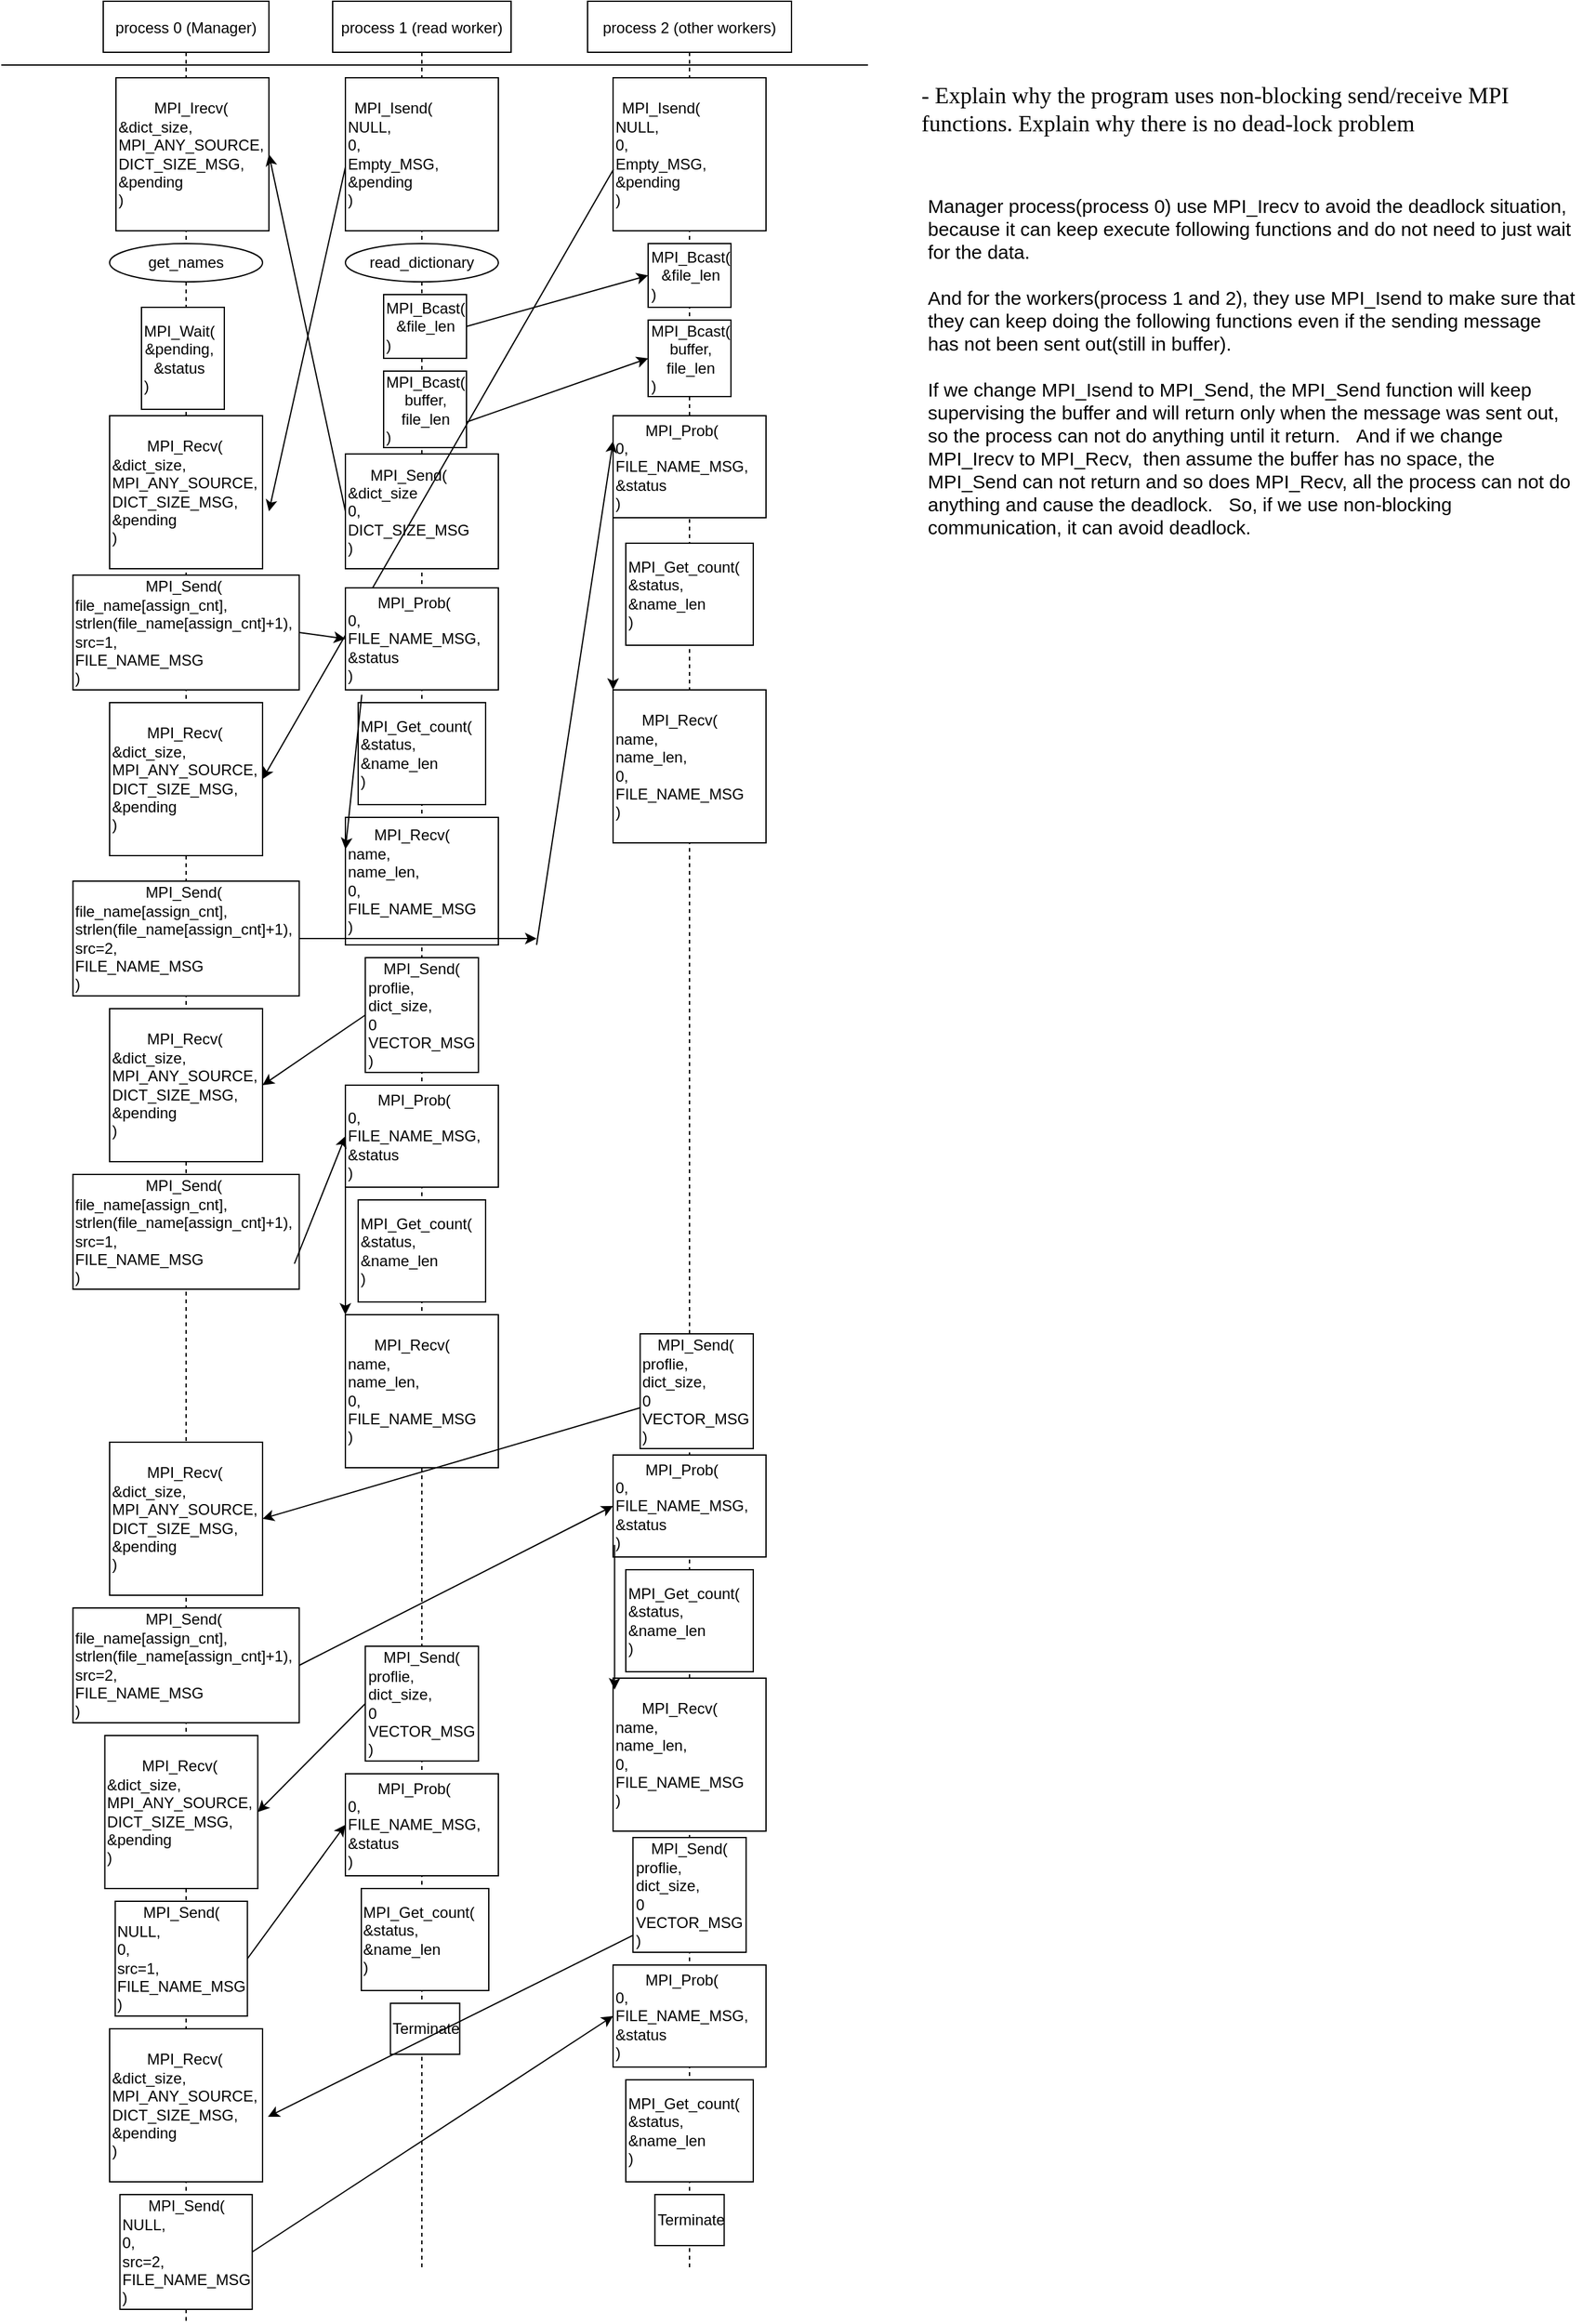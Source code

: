 <mxfile version="14.1.1" type="github">
  <diagram id="kgpKYQtTHZ0yAKxKKP6v" name="Page-1">
    <mxGraphModel dx="1038" dy="580" grid="1" gridSize="10" guides="1" tooltips="1" connect="1" arrows="1" fold="1" page="1" pageScale="1" pageWidth="700" pageHeight="1000" background="#ffffff" math="0" shadow="0">
      <root>
        <mxCell id="0" />
        <mxCell id="1" parent="0" />
        <mxCell id="3nuBFxr9cyL0pnOWT2aG-1" value="process 0 (Manager)" style="shape=umlLifeline;perimeter=lifelinePerimeter;container=1;collapsible=0;recursiveResize=0;rounded=0;shadow=0;strokeWidth=1;" parent="1" vertex="1">
          <mxGeometry x="120" y="80" width="130" height="1820" as="geometry" />
        </mxCell>
        <mxCell id="a9l5pLSL9QNRwOaksO37-3" value="&lt;div style=&quot;text-align: center&quot;&gt;&lt;span&gt;MPI_Irecv(&lt;/span&gt;&lt;/div&gt;&amp;amp;dict_size,&lt;br&gt;MPI_ANY_SOURCE,&lt;br&gt;&lt;div&gt;DICT_SIZE_MSG,&lt;/div&gt;&lt;div&gt;&amp;amp;pending&lt;/div&gt;)" style="rounded=0;whiteSpace=wrap;html=1;align=left;" parent="3nuBFxr9cyL0pnOWT2aG-1" vertex="1">
          <mxGeometry x="10" y="60" width="120" height="120" as="geometry" />
        </mxCell>
        <mxCell id="a9l5pLSL9QNRwOaksO37-5" value="&lt;div style=&quot;text-align: center&quot;&gt;&lt;span&gt;MPI_Wait(&lt;/span&gt;&lt;/div&gt;&lt;div style=&quot;text-align: center&quot;&gt;&amp;amp;pending,&lt;/div&gt;&lt;div style=&quot;text-align: center&quot;&gt;&amp;amp;status&lt;/div&gt;)" style="rounded=0;whiteSpace=wrap;html=1;align=left;" parent="3nuBFxr9cyL0pnOWT2aG-1" vertex="1">
          <mxGeometry x="30" y="240" width="65" height="80" as="geometry" />
        </mxCell>
        <mxCell id="a9l5pLSL9QNRwOaksO37-72" value="&lt;div style=&quot;text-align: center&quot;&gt;&lt;span&gt;MPI_Recv(&lt;/span&gt;&lt;/div&gt;&amp;amp;dict_size,&lt;br&gt;MPI_ANY_SOURCE,&lt;br&gt;&lt;div&gt;DICT_SIZE_MSG,&lt;/div&gt;&lt;div&gt;&amp;amp;pending&lt;/div&gt;)" style="rounded=0;whiteSpace=wrap;html=1;align=left;" parent="3nuBFxr9cyL0pnOWT2aG-1" vertex="1">
          <mxGeometry x="5" y="1590" width="120" height="120" as="geometry" />
        </mxCell>
        <mxCell id="3nuBFxr9cyL0pnOWT2aG-5" value="process 1 (read worker)" style="shape=umlLifeline;perimeter=lifelinePerimeter;container=1;collapsible=0;recursiveResize=0;rounded=0;shadow=0;strokeWidth=1;" parent="1" vertex="1">
          <mxGeometry x="300" y="80" width="140" height="1780" as="geometry" />
        </mxCell>
        <mxCell id="a9l5pLSL9QNRwOaksO37-57" value="&lt;div style=&quot;text-align: center&quot;&gt;&lt;span&gt;MPI_Prob(&lt;/span&gt;&lt;/div&gt;&lt;div&gt;0,&lt;/div&gt;&lt;div&gt;FILE_NAME_MSG,&lt;/div&gt;&lt;div&gt;&amp;amp;status&lt;/div&gt;)" style="rounded=0;whiteSpace=wrap;html=1;align=left;" parent="3nuBFxr9cyL0pnOWT2aG-5" vertex="1">
          <mxGeometry x="9.99" y="850" width="120" height="80" as="geometry" />
        </mxCell>
        <mxCell id="a9l5pLSL9QNRwOaksO37-58" value="&lt;div style=&quot;text-align: center&quot;&gt;&lt;span&gt;MPI_Get_count(&lt;/span&gt;&lt;/div&gt;&lt;div&gt;&lt;span&gt;&amp;amp;status,&lt;/span&gt;&lt;br&gt;&lt;/div&gt;&lt;div&gt;&lt;span&gt;&amp;amp;name_len&lt;/span&gt;&lt;/div&gt;)" style="rounded=0;whiteSpace=wrap;html=1;align=left;" parent="3nuBFxr9cyL0pnOWT2aG-5" vertex="1">
          <mxGeometry x="20" y="940" width="100" height="80" as="geometry" />
        </mxCell>
        <mxCell id="a9l5pLSL9QNRwOaksO37-78" value="&lt;div style=&quot;text-align: center&quot;&gt;Terminate&lt;/div&gt;&lt;div style=&quot;text-align: center&quot;&gt;&lt;/div&gt;" style="rounded=0;whiteSpace=wrap;html=1;align=left;" parent="3nuBFxr9cyL0pnOWT2aG-5" vertex="1">
          <mxGeometry x="45.32" y="1570" width="54.37" height="40" as="geometry" />
        </mxCell>
        <mxCell id="a9l5pLSL9QNRwOaksO37-9" value="&lt;div style=&quot;text-align: center&quot;&gt;&lt;span&gt;MPI_Bcast(&lt;/span&gt;&lt;/div&gt;&lt;div style=&quot;text-align: center&quot;&gt;&amp;amp;file_len&lt;/div&gt;)" style="rounded=0;whiteSpace=wrap;html=1;align=left;" parent="3nuBFxr9cyL0pnOWT2aG-5" vertex="1">
          <mxGeometry x="40" y="230" width="65" height="50" as="geometry" />
        </mxCell>
        <mxCell id="a9l5pLSL9QNRwOaksO37-1" value="process 2 (other workers)" style="shape=umlLifeline;perimeter=lifelinePerimeter;container=1;collapsible=0;recursiveResize=0;rounded=0;shadow=0;strokeWidth=1;" parent="1" vertex="1">
          <mxGeometry x="500" y="80" width="160" height="1780" as="geometry" />
        </mxCell>
        <mxCell id="a9l5pLSL9QNRwOaksO37-71" value="&lt;div style=&quot;text-align: center&quot;&gt;Terminate&lt;/div&gt;&lt;div style=&quot;text-align: center&quot;&gt;&lt;/div&gt;" style="rounded=0;whiteSpace=wrap;html=1;align=left;" parent="a9l5pLSL9QNRwOaksO37-1" vertex="1">
          <mxGeometry x="52.82" y="1720" width="54.37" height="40" as="geometry" />
        </mxCell>
        <mxCell id="a9l5pLSL9QNRwOaksO37-4" value="get_names" style="ellipse;whiteSpace=wrap;html=1;" parent="1" vertex="1">
          <mxGeometry x="125" y="270" width="120" height="30" as="geometry" />
        </mxCell>
        <mxCell id="a9l5pLSL9QNRwOaksO37-6" value="&lt;div style=&quot;text-align: center&quot;&gt;&lt;span&gt;MPI_Isend(&lt;/span&gt;&lt;/div&gt;NULL,&lt;br&gt;0,&lt;br&gt;&lt;div&gt;Empty_MSG,&lt;/div&gt;&lt;div&gt;&amp;amp;pending&lt;/div&gt;)" style="rounded=0;whiteSpace=wrap;html=1;align=left;" parent="1" vertex="1">
          <mxGeometry x="310" y="140" width="120" height="120" as="geometry" />
        </mxCell>
        <mxCell id="a9l5pLSL9QNRwOaksO37-7" value="&lt;div style=&quot;text-align: center&quot;&gt;&lt;span&gt;MPI_Isend(&lt;/span&gt;&lt;/div&gt;NULL,&lt;br&gt;0,&lt;br&gt;&lt;div&gt;Empty_MSG,&lt;/div&gt;&lt;div&gt;&amp;amp;pending&lt;/div&gt;)" style="rounded=0;whiteSpace=wrap;html=1;align=left;" parent="1" vertex="1">
          <mxGeometry x="520" y="140" width="120" height="120" as="geometry" />
        </mxCell>
        <mxCell id="a9l5pLSL9QNRwOaksO37-8" value="read_dictionary" style="ellipse;whiteSpace=wrap;html=1;" parent="1" vertex="1">
          <mxGeometry x="310" y="270" width="120" height="30" as="geometry" />
        </mxCell>
        <mxCell id="a9l5pLSL9QNRwOaksO37-10" value="&lt;div style=&quot;text-align: center&quot;&gt;&lt;span&gt;MPI_Bcast(&lt;/span&gt;&lt;/div&gt;&lt;div style=&quot;text-align: center&quot;&gt;buffer,&lt;/div&gt;&lt;div style=&quot;text-align: center&quot;&gt;file_len&lt;/div&gt;)" style="rounded=0;whiteSpace=wrap;html=1;align=left;" parent="1" vertex="1">
          <mxGeometry x="339.99" y="370" width="65" height="60" as="geometry" />
        </mxCell>
        <mxCell id="a9l5pLSL9QNRwOaksO37-11" value="&lt;div style=&quot;text-align: center&quot;&gt;&lt;span&gt;MPI_Bcast(&lt;/span&gt;&lt;/div&gt;&lt;div style=&quot;text-align: center&quot;&gt;buffer,&lt;/div&gt;&lt;div style=&quot;text-align: center&quot;&gt;file_len&lt;/div&gt;)" style="rounded=0;whiteSpace=wrap;html=1;align=left;" parent="1" vertex="1">
          <mxGeometry x="547.5" y="330" width="65" height="60" as="geometry" />
        </mxCell>
        <mxCell id="a9l5pLSL9QNRwOaksO37-12" value="&lt;div style=&quot;text-align: center&quot;&gt;&lt;span&gt;MPI_Bcast(&lt;/span&gt;&lt;/div&gt;&lt;div style=&quot;text-align: center&quot;&gt;&amp;amp;file_len&lt;/div&gt;)" style="rounded=0;whiteSpace=wrap;html=1;align=left;" parent="1" vertex="1">
          <mxGeometry x="547.5" y="270" width="65" height="50" as="geometry" />
        </mxCell>
        <mxCell id="a9l5pLSL9QNRwOaksO37-13" value="" style="endArrow=classic;html=1;entryX=0;entryY=0.5;entryDx=0;entryDy=0;exitX=1;exitY=0.5;exitDx=0;exitDy=0;" parent="1" source="a9l5pLSL9QNRwOaksO37-9" target="a9l5pLSL9QNRwOaksO37-12" edge="1">
          <mxGeometry width="50" height="50" relative="1" as="geometry">
            <mxPoint x="400" y="340" as="sourcePoint" />
            <mxPoint x="460" y="290" as="targetPoint" />
          </mxGeometry>
        </mxCell>
        <mxCell id="a9l5pLSL9QNRwOaksO37-15" value="" style="endArrow=classic;html=1;entryX=0;entryY=0.5;entryDx=0;entryDy=0;" parent="1" target="a9l5pLSL9QNRwOaksO37-11" edge="1">
          <mxGeometry width="50" height="50" relative="1" as="geometry">
            <mxPoint x="405" y="410" as="sourcePoint" />
            <mxPoint x="455" y="360" as="targetPoint" />
          </mxGeometry>
        </mxCell>
        <mxCell id="a9l5pLSL9QNRwOaksO37-16" value="" style="endArrow=none;html=1;" parent="1" edge="1">
          <mxGeometry width="50" height="50" relative="1" as="geometry">
            <mxPoint x="40" y="130" as="sourcePoint" />
            <mxPoint x="720" y="130" as="targetPoint" />
          </mxGeometry>
        </mxCell>
        <mxCell id="a9l5pLSL9QNRwOaksO37-18" value="&lt;div style=&quot;text-align: center&quot;&gt;&lt;span&gt;MPI_Send(&lt;/span&gt;&lt;/div&gt;&amp;amp;dict_size&lt;br&gt;0,&lt;br&gt;&lt;div&gt;DICT_SIZE_MSG&lt;br&gt;&lt;/div&gt;)" style="rounded=0;whiteSpace=wrap;html=1;align=left;" parent="1" vertex="1">
          <mxGeometry x="310" y="435" width="120" height="90" as="geometry" />
        </mxCell>
        <mxCell id="a9l5pLSL9QNRwOaksO37-19" value="" style="endArrow=classic;html=1;exitX=0;exitY=0.5;exitDx=0;exitDy=0;entryX=1;entryY=0.5;entryDx=0;entryDy=0;" parent="1" source="a9l5pLSL9QNRwOaksO37-18" target="a9l5pLSL9QNRwOaksO37-3" edge="1">
          <mxGeometry width="50" height="50" relative="1" as="geometry">
            <mxPoint x="250" y="500" as="sourcePoint" />
            <mxPoint x="300" y="450" as="targetPoint" />
          </mxGeometry>
        </mxCell>
        <mxCell id="a9l5pLSL9QNRwOaksO37-21" value="&lt;div style=&quot;text-align: center&quot;&gt;&lt;span&gt;MPI_Recv(&lt;/span&gt;&lt;/div&gt;&amp;amp;dict_size,&lt;br&gt;MPI_ANY_SOURCE,&lt;br&gt;&lt;div&gt;DICT_SIZE_MSG,&lt;/div&gt;&lt;div&gt;&amp;amp;pending&lt;/div&gt;)" style="rounded=0;whiteSpace=wrap;html=1;align=left;" parent="1" vertex="1">
          <mxGeometry x="125.01" y="405" width="120" height="120" as="geometry" />
        </mxCell>
        <mxCell id="a9l5pLSL9QNRwOaksO37-22" value="" style="endArrow=classic;html=1;" parent="1" edge="1">
          <mxGeometry width="50" height="50" relative="1" as="geometry">
            <mxPoint x="310" y="210" as="sourcePoint" />
            <mxPoint x="250" y="480" as="targetPoint" />
          </mxGeometry>
        </mxCell>
        <mxCell id="a9l5pLSL9QNRwOaksO37-23" value="" style="endArrow=classic;html=1;exitX=0.003;exitY=0.598;exitDx=0;exitDy=0;exitPerimeter=0;entryX=1;entryY=0.5;entryDx=0;entryDy=0;" parent="1" source="a9l5pLSL9QNRwOaksO37-7" edge="1" target="iXN4UQmjjwn-xcWWt6Ib-1">
          <mxGeometry width="50" height="50" relative="1" as="geometry">
            <mxPoint x="450" y="230" as="sourcePoint" />
            <mxPoint x="260" y="490" as="targetPoint" />
          </mxGeometry>
        </mxCell>
        <mxCell id="a9l5pLSL9QNRwOaksO37-24" value="&lt;div style=&quot;text-align: center&quot;&gt;&lt;span&gt;MPI_Send(&lt;/span&gt;&lt;/div&gt;file_name[assign_cnt],&lt;br&gt;strlen(file_name[assign_cnt]+1),&lt;br&gt;src=1,&lt;br&gt;&lt;div&gt;FILE_NAME_MSG&lt;br&gt;&lt;/div&gt;)" style="rounded=0;whiteSpace=wrap;html=1;align=left;" parent="1" vertex="1">
          <mxGeometry x="96.25" y="530" width="177.5" height="90" as="geometry" />
        </mxCell>
        <mxCell id="a9l5pLSL9QNRwOaksO37-25" value="&lt;div style=&quot;text-align: center&quot;&gt;&lt;span&gt;MPI_Prob(&lt;/span&gt;&lt;/div&gt;&lt;div&gt;0,&lt;/div&gt;&lt;div&gt;FILE_NAME_MSG,&lt;/div&gt;&lt;div&gt;&amp;amp;status&lt;/div&gt;)" style="rounded=0;whiteSpace=wrap;html=1;align=left;" parent="1" vertex="1">
          <mxGeometry x="310" y="540" width="120" height="80" as="geometry" />
        </mxCell>
        <mxCell id="a9l5pLSL9QNRwOaksO37-26" value="&lt;div style=&quot;text-align: center&quot;&gt;&lt;span&gt;MPI_Get_count(&lt;/span&gt;&lt;/div&gt;&lt;div&gt;&lt;span&gt;&amp;amp;status,&lt;/span&gt;&lt;br&gt;&lt;/div&gt;&lt;div&gt;&lt;span&gt;&amp;amp;name_len&lt;/span&gt;&lt;/div&gt;)" style="rounded=0;whiteSpace=wrap;html=1;align=left;" parent="1" vertex="1">
          <mxGeometry x="320.01" y="630" width="100" height="80" as="geometry" />
        </mxCell>
        <mxCell id="a9l5pLSL9QNRwOaksO37-27" value="&lt;div style=&quot;text-align: center&quot;&gt;&lt;span&gt;MPI_Prob(&lt;/span&gt;&lt;/div&gt;&lt;div&gt;0,&lt;/div&gt;&lt;div&gt;FILE_NAME_MSG,&lt;/div&gt;&lt;div&gt;&amp;amp;status&lt;/div&gt;)" style="rounded=0;whiteSpace=wrap;html=1;align=left;" parent="1" vertex="1">
          <mxGeometry x="520" y="405" width="120" height="80" as="geometry" />
        </mxCell>
        <mxCell id="a9l5pLSL9QNRwOaksO37-28" value="&lt;div style=&quot;text-align: center&quot;&gt;&lt;span&gt;MPI_Get_count(&lt;/span&gt;&lt;/div&gt;&lt;div&gt;&lt;span&gt;&amp;amp;status,&lt;/span&gt;&lt;br&gt;&lt;/div&gt;&lt;div&gt;&lt;span&gt;&amp;amp;name_len&lt;/span&gt;&lt;/div&gt;)" style="rounded=0;whiteSpace=wrap;html=1;align=left;" parent="1" vertex="1">
          <mxGeometry x="530" y="505" width="100" height="80" as="geometry" />
        </mxCell>
        <mxCell id="a9l5pLSL9QNRwOaksO37-29" value="&lt;div style=&quot;text-align: center&quot;&gt;&lt;span&gt;MPI_Recv(&lt;/span&gt;&lt;/div&gt;name,&lt;br&gt;name_len,&lt;br&gt;&lt;div&gt;0,&lt;/div&gt;&lt;div&gt;FILE_NAME_MSG&lt;/div&gt;)" style="rounded=0;whiteSpace=wrap;html=1;align=left;" parent="1" vertex="1">
          <mxGeometry x="310.01" y="720" width="120" height="100" as="geometry" />
        </mxCell>
        <mxCell id="a9l5pLSL9QNRwOaksO37-30" value="&lt;div style=&quot;text-align: center&quot;&gt;&lt;span&gt;MPI_Recv(&lt;/span&gt;&lt;/div&gt;name,&lt;br&gt;name_len,&lt;br&gt;&lt;div&gt;0,&lt;/div&gt;&lt;div&gt;FILE_NAME_MSG&lt;/div&gt;)" style="rounded=0;whiteSpace=wrap;html=1;align=left;" parent="1" vertex="1">
          <mxGeometry x="520" y="620" width="120" height="120" as="geometry" />
        </mxCell>
        <mxCell id="a9l5pLSL9QNRwOaksO37-32" value="&lt;div style=&quot;text-align: center&quot;&gt;&lt;span&gt;MPI_Send(&lt;/span&gt;&lt;/div&gt;file_name[assign_cnt],&lt;br&gt;strlen(file_name[assign_cnt]+1),&lt;br&gt;src=2,&lt;br&gt;&lt;div&gt;FILE_NAME_MSG&lt;br&gt;&lt;/div&gt;)" style="rounded=0;whiteSpace=wrap;html=1;align=left;" parent="1" vertex="1">
          <mxGeometry x="96.25" y="770" width="177.5" height="90" as="geometry" />
        </mxCell>
        <mxCell id="a9l5pLSL9QNRwOaksO37-33" value="" style="endArrow=classic;html=1;exitX=1;exitY=0.5;exitDx=0;exitDy=0;" parent="1" source="a9l5pLSL9QNRwOaksO37-32" edge="1">
          <mxGeometry width="50" height="50" relative="1" as="geometry">
            <mxPoint x="290" y="930" as="sourcePoint" />
            <mxPoint x="460" y="815" as="targetPoint" />
          </mxGeometry>
        </mxCell>
        <mxCell id="a9l5pLSL9QNRwOaksO37-34" value="" style="endArrow=classic;html=1;exitX=1;exitY=0.5;exitDx=0;exitDy=0;entryX=0;entryY=0.5;entryDx=0;entryDy=0;" parent="1" source="a9l5pLSL9QNRwOaksO37-24" target="a9l5pLSL9QNRwOaksO37-25" edge="1">
          <mxGeometry width="50" height="50" relative="1" as="geometry">
            <mxPoint x="310" y="950" as="sourcePoint" />
            <mxPoint x="360" y="900" as="targetPoint" />
          </mxGeometry>
        </mxCell>
        <mxCell id="a9l5pLSL9QNRwOaksO37-35" value="&lt;div style=&quot;text-align: center&quot;&gt;&lt;span&gt;MPI_Send(&lt;/span&gt;&lt;/div&gt;proflie,&lt;br&gt;dict_size,&lt;br&gt;0&lt;br&gt;&lt;div&gt;VECTOR_MSG&lt;br&gt;&lt;/div&gt;)" style="rounded=0;whiteSpace=wrap;html=1;align=left;" parent="1" vertex="1">
          <mxGeometry x="325.62" y="830" width="88.75" height="90" as="geometry" />
        </mxCell>
        <mxCell id="a9l5pLSL9QNRwOaksO37-36" value="&lt;div style=&quot;text-align: center&quot;&gt;&lt;span&gt;MPI_Send(&lt;/span&gt;&lt;/div&gt;proflie,&lt;br&gt;dict_size,&lt;br&gt;0&lt;br&gt;&lt;div&gt;VECTOR_MSG&lt;br&gt;&lt;/div&gt;)" style="rounded=0;whiteSpace=wrap;html=1;align=left;" parent="1" vertex="1">
          <mxGeometry x="541.25" y="1125" width="88.75" height="90" as="geometry" />
        </mxCell>
        <mxCell id="a9l5pLSL9QNRwOaksO37-37" value="&lt;div style=&quot;text-align: center&quot;&gt;&lt;span&gt;MPI_Recv(&lt;/span&gt;&lt;/div&gt;&amp;amp;dict_size,&lt;br&gt;MPI_ANY_SOURCE,&lt;br&gt;&lt;div&gt;DICT_SIZE_MSG,&lt;/div&gt;&lt;div&gt;&amp;amp;pending&lt;/div&gt;)" style="rounded=0;whiteSpace=wrap;html=1;align=left;" parent="1" vertex="1">
          <mxGeometry x="125" y="870" width="120" height="120" as="geometry" />
        </mxCell>
        <mxCell id="a9l5pLSL9QNRwOaksO37-38" value="" style="endArrow=classic;html=1;entryX=1;entryY=0.5;entryDx=0;entryDy=0;exitX=0;exitY=0.5;exitDx=0;exitDy=0;" parent="1" source="a9l5pLSL9QNRwOaksO37-35" target="a9l5pLSL9QNRwOaksO37-37" edge="1">
          <mxGeometry width="50" height="50" relative="1" as="geometry">
            <mxPoint x="280" y="900" as="sourcePoint" />
            <mxPoint x="260" y="840" as="targetPoint" />
          </mxGeometry>
        </mxCell>
        <mxCell id="a9l5pLSL9QNRwOaksO37-39" value="&lt;div style=&quot;text-align: center&quot;&gt;&lt;span&gt;MPI_Send(&lt;/span&gt;&lt;/div&gt;file_name[assign_cnt],&lt;br&gt;strlen(file_name[assign_cnt]+1),&lt;br&gt;src=1,&lt;br&gt;&lt;div&gt;FILE_NAME_MSG&lt;br&gt;&lt;/div&gt;)" style="rounded=0;whiteSpace=wrap;html=1;align=left;" parent="1" vertex="1">
          <mxGeometry x="96.25" y="1000" width="177.5" height="90" as="geometry" />
        </mxCell>
        <mxCell id="a9l5pLSL9QNRwOaksO37-41" value="&lt;div style=&quot;text-align: center&quot;&gt;&lt;span&gt;MPI_Recv(&lt;/span&gt;&lt;/div&gt;name,&lt;br&gt;name_len,&lt;br&gt;&lt;div&gt;0,&lt;/div&gt;&lt;div&gt;FILE_NAME_MSG&lt;/div&gt;)" style="rounded=0;whiteSpace=wrap;html=1;align=left;" parent="1" vertex="1">
          <mxGeometry x="309.99" y="1110" width="120" height="120" as="geometry" />
        </mxCell>
        <mxCell id="a9l5pLSL9QNRwOaksO37-42" value="&lt;div style=&quot;text-align: center&quot;&gt;&lt;span&gt;MPI_Recv(&lt;/span&gt;&lt;/div&gt;&amp;amp;dict_size,&lt;br&gt;MPI_ANY_SOURCE,&lt;br&gt;&lt;div&gt;DICT_SIZE_MSG,&lt;/div&gt;&lt;div&gt;&amp;amp;pending&lt;/div&gt;)" style="rounded=0;whiteSpace=wrap;html=1;align=left;" parent="1" vertex="1">
          <mxGeometry x="125.01" y="1210" width="120" height="120" as="geometry" />
        </mxCell>
        <mxCell id="a9l5pLSL9QNRwOaksO37-43" value="" style="endArrow=classic;html=1;entryX=1;entryY=0.5;entryDx=0;entryDy=0;" parent="1" source="a9l5pLSL9QNRwOaksO37-36" target="a9l5pLSL9QNRwOaksO37-42" edge="1">
          <mxGeometry width="50" height="50" relative="1" as="geometry">
            <mxPoint x="135.62" y="1320" as="sourcePoint" />
            <mxPoint x="185.62" y="1270" as="targetPoint" />
          </mxGeometry>
        </mxCell>
        <mxCell id="a9l5pLSL9QNRwOaksO37-44" value="&lt;div style=&quot;text-align: center&quot;&gt;&lt;span&gt;MPI_Recv(&lt;/span&gt;&lt;/div&gt;name,&lt;br&gt;name_len,&lt;br&gt;&lt;div&gt;0,&lt;/div&gt;&lt;div&gt;FILE_NAME_MSG&lt;/div&gt;)" style="rounded=0;whiteSpace=wrap;html=1;align=left;" parent="1" vertex="1">
          <mxGeometry x="520" y="1395" width="120" height="120" as="geometry" />
        </mxCell>
        <mxCell id="a9l5pLSL9QNRwOaksO37-45" value="&lt;div style=&quot;text-align: center&quot;&gt;&lt;span&gt;MPI_Send(&lt;/span&gt;&lt;/div&gt;file_name[assign_cnt],&lt;br&gt;strlen(file_name[assign_cnt]+1),&lt;br&gt;src=2,&lt;br&gt;&lt;div&gt;FILE_NAME_MSG&lt;br&gt;&lt;/div&gt;)" style="rounded=0;whiteSpace=wrap;html=1;align=left;" parent="1" vertex="1">
          <mxGeometry x="96.25" y="1340" width="177.5" height="90" as="geometry" />
        </mxCell>
        <mxCell id="a9l5pLSL9QNRwOaksO37-46" value="" style="endArrow=classic;html=1;exitX=1;exitY=0.5;exitDx=0;exitDy=0;entryX=0;entryY=0.5;entryDx=0;entryDy=0;" parent="1" source="a9l5pLSL9QNRwOaksO37-45" target="a9l5pLSL9QNRwOaksO37-62" edge="1">
          <mxGeometry width="50" height="50" relative="1" as="geometry">
            <mxPoint x="134.37" y="1500" as="sourcePoint" />
            <mxPoint x="184.37" y="1450" as="targetPoint" />
          </mxGeometry>
        </mxCell>
        <mxCell id="a9l5pLSL9QNRwOaksO37-47" value="&lt;div style=&quot;text-align: center&quot;&gt;&lt;span&gt;MPI_Recv(&lt;/span&gt;&lt;/div&gt;&amp;amp;dict_size,&lt;br&gt;MPI_ANY_SOURCE,&lt;br&gt;&lt;div&gt;DICT_SIZE_MSG,&lt;/div&gt;&lt;div&gt;&amp;amp;pending&lt;/div&gt;)" style="rounded=0;whiteSpace=wrap;html=1;align=left;" parent="1" vertex="1">
          <mxGeometry x="121.25" y="1440" width="120" height="120" as="geometry" />
        </mxCell>
        <mxCell id="a9l5pLSL9QNRwOaksO37-48" value="" style="endArrow=classic;html=1;entryX=1;entryY=0.5;entryDx=0;entryDy=0;exitX=0;exitY=0.5;exitDx=0;exitDy=0;" parent="1" source="a9l5pLSL9QNRwOaksO37-49" target="a9l5pLSL9QNRwOaksO37-47" edge="1">
          <mxGeometry width="50" height="50" relative="1" as="geometry">
            <mxPoint x="280" y="1500" as="sourcePoint" />
            <mxPoint x="260" y="1440" as="targetPoint" />
          </mxGeometry>
        </mxCell>
        <mxCell id="a9l5pLSL9QNRwOaksO37-49" value="&lt;div style=&quot;text-align: center&quot;&gt;&lt;span&gt;MPI_Send(&lt;/span&gt;&lt;/div&gt;proflie,&lt;br&gt;dict_size,&lt;br&gt;0&lt;br&gt;&lt;div&gt;VECTOR_MSG&lt;br&gt;&lt;/div&gt;)" style="rounded=0;whiteSpace=wrap;html=1;align=left;" parent="1" vertex="1">
          <mxGeometry x="325.62" y="1370" width="88.75" height="90" as="geometry" />
        </mxCell>
        <mxCell id="a9l5pLSL9QNRwOaksO37-50" value="&lt;div style=&quot;text-align: center&quot;&gt;&lt;span&gt;MPI_Send(&lt;/span&gt;&lt;/div&gt;NULL,&lt;br&gt;0,&lt;br&gt;src=1,&lt;br&gt;&lt;div&gt;FILE_NAME_MSG&lt;br&gt;&lt;/div&gt;)" style="rounded=0;whiteSpace=wrap;html=1;align=left;" parent="1" vertex="1">
          <mxGeometry x="129.38" y="1570" width="103.75" height="90" as="geometry" />
        </mxCell>
        <mxCell id="a9l5pLSL9QNRwOaksO37-51" value="" style="endArrow=classic;html=1;exitX=1;exitY=0.5;exitDx=0;exitDy=0;entryX=0;entryY=0.5;entryDx=0;entryDy=0;" parent="1" source="a9l5pLSL9QNRwOaksO37-50" target="a9l5pLSL9QNRwOaksO37-66" edge="1">
          <mxGeometry width="50" height="50" relative="1" as="geometry">
            <mxPoint x="314.37" y="1890" as="sourcePoint" />
            <mxPoint x="364.37" y="1840" as="targetPoint" />
          </mxGeometry>
        </mxCell>
        <mxCell id="a9l5pLSL9QNRwOaksO37-54" value="" style="endArrow=classic;html=1;exitX=0.107;exitY=1.047;exitDx=0;exitDy=0;exitPerimeter=0;entryX=0;entryY=0.25;entryDx=0;entryDy=0;" parent="1" source="a9l5pLSL9QNRwOaksO37-25" target="a9l5pLSL9QNRwOaksO37-29" edge="1">
          <mxGeometry width="50" height="50" relative="1" as="geometry">
            <mxPoint x="230" y="740" as="sourcePoint" />
            <mxPoint x="280" y="690" as="targetPoint" />
          </mxGeometry>
        </mxCell>
        <mxCell id="a9l5pLSL9QNRwOaksO37-55" value="" style="endArrow=classic;html=1;entryX=0;entryY=0.25;entryDx=0;entryDy=0;" parent="1" target="a9l5pLSL9QNRwOaksO37-27" edge="1">
          <mxGeometry width="50" height="50" relative="1" as="geometry">
            <mxPoint x="460" y="820" as="sourcePoint" />
            <mxPoint x="280" y="560" as="targetPoint" />
          </mxGeometry>
        </mxCell>
        <mxCell id="a9l5pLSL9QNRwOaksO37-56" value="" style="endArrow=classic;html=1;exitX=0;exitY=1;exitDx=0;exitDy=0;entryX=0;entryY=0;entryDx=0;entryDy=0;" parent="1" source="a9l5pLSL9QNRwOaksO37-27" target="a9l5pLSL9QNRwOaksO37-30" edge="1">
          <mxGeometry width="50" height="50" relative="1" as="geometry">
            <mxPoint x="230" y="790" as="sourcePoint" />
            <mxPoint x="280" y="740" as="targetPoint" />
          </mxGeometry>
        </mxCell>
        <mxCell id="a9l5pLSL9QNRwOaksO37-59" value="" style="endArrow=classic;html=1;entryX=0;entryY=0.5;entryDx=0;entryDy=0;" parent="1" target="a9l5pLSL9QNRwOaksO37-57" edge="1">
          <mxGeometry width="50" height="50" relative="1" as="geometry">
            <mxPoint x="270" y="1070" as="sourcePoint" />
            <mxPoint x="280" y="1060" as="targetPoint" />
          </mxGeometry>
        </mxCell>
        <mxCell id="a9l5pLSL9QNRwOaksO37-61" value="" style="endArrow=classic;html=1;exitX=0;exitY=1;exitDx=0;exitDy=0;entryX=0;entryY=0;entryDx=0;entryDy=0;" parent="1" source="a9l5pLSL9QNRwOaksO37-57" target="a9l5pLSL9QNRwOaksO37-41" edge="1">
          <mxGeometry width="50" height="50" relative="1" as="geometry">
            <mxPoint x="230" y="1110" as="sourcePoint" />
            <mxPoint x="280" y="1060" as="targetPoint" />
          </mxGeometry>
        </mxCell>
        <mxCell id="a9l5pLSL9QNRwOaksO37-62" value="&lt;div style=&quot;text-align: center&quot;&gt;&lt;span&gt;MPI_Prob(&lt;/span&gt;&lt;/div&gt;&lt;div&gt;0,&lt;/div&gt;&lt;div&gt;FILE_NAME_MSG,&lt;/div&gt;&lt;div&gt;&amp;amp;status&lt;/div&gt;)" style="rounded=0;whiteSpace=wrap;html=1;align=left;" parent="1" vertex="1">
          <mxGeometry x="520" y="1220" width="120" height="80" as="geometry" />
        </mxCell>
        <mxCell id="a9l5pLSL9QNRwOaksO37-63" value="&lt;div style=&quot;text-align: center&quot;&gt;&lt;span&gt;MPI_Get_count(&lt;/span&gt;&lt;/div&gt;&lt;div&gt;&lt;span&gt;&amp;amp;status,&lt;/span&gt;&lt;br&gt;&lt;/div&gt;&lt;div&gt;&lt;span&gt;&amp;amp;name_len&lt;/span&gt;&lt;/div&gt;)" style="rounded=0;whiteSpace=wrap;html=1;align=left;" parent="1" vertex="1">
          <mxGeometry x="530" y="1310" width="100" height="80" as="geometry" />
        </mxCell>
        <mxCell id="a9l5pLSL9QNRwOaksO37-64" value="" style="endArrow=classic;html=1;exitX=0.01;exitY=0.882;exitDx=0;exitDy=0;exitPerimeter=0;entryX=0.01;entryY=0.075;entryDx=0;entryDy=0;entryPerimeter=0;" parent="1" source="a9l5pLSL9QNRwOaksO37-62" target="a9l5pLSL9QNRwOaksO37-44" edge="1">
          <mxGeometry width="50" height="50" relative="1" as="geometry">
            <mxPoint x="230" y="1480" as="sourcePoint" />
            <mxPoint x="280" y="1430" as="targetPoint" />
          </mxGeometry>
        </mxCell>
        <mxCell id="a9l5pLSL9QNRwOaksO37-65" value="&lt;div style=&quot;text-align: center&quot;&gt;&lt;span&gt;MPI_Get_count(&lt;/span&gt;&lt;/div&gt;&lt;div&gt;&lt;span&gt;&amp;amp;status,&lt;/span&gt;&lt;br&gt;&lt;/div&gt;&lt;div&gt;&lt;span&gt;&amp;amp;name_len&lt;/span&gt;&lt;/div&gt;)" style="rounded=0;whiteSpace=wrap;html=1;align=left;" parent="1" vertex="1">
          <mxGeometry x="322.49" y="1560" width="100" height="80" as="geometry" />
        </mxCell>
        <mxCell id="a9l5pLSL9QNRwOaksO37-66" value="&lt;div style=&quot;text-align: center&quot;&gt;&lt;span&gt;MPI_Prob(&lt;/span&gt;&lt;/div&gt;&lt;div&gt;0,&lt;/div&gt;&lt;div&gt;FILE_NAME_MSG,&lt;/div&gt;&lt;div&gt;&amp;amp;status&lt;/div&gt;)" style="rounded=0;whiteSpace=wrap;html=1;align=left;" parent="1" vertex="1">
          <mxGeometry x="309.99" y="1470" width="120" height="80" as="geometry" />
        </mxCell>
        <mxCell id="a9l5pLSL9QNRwOaksO37-68" value="&lt;div style=&quot;text-align: center&quot;&gt;&lt;span&gt;MPI_Send(&lt;/span&gt;&lt;/div&gt;proflie,&lt;br&gt;dict_size,&lt;br&gt;0&lt;br&gt;&lt;div&gt;VECTOR_MSG&lt;br&gt;&lt;/div&gt;)" style="rounded=0;whiteSpace=wrap;html=1;align=left;" parent="1" vertex="1">
          <mxGeometry x="535.63" y="1520" width="88.75" height="90" as="geometry" />
        </mxCell>
        <mxCell id="a9l5pLSL9QNRwOaksO37-69" value="&lt;div style=&quot;text-align: center&quot;&gt;&lt;span&gt;MPI_Prob(&lt;/span&gt;&lt;/div&gt;&lt;div&gt;0,&lt;/div&gt;&lt;div&gt;FILE_NAME_MSG,&lt;/div&gt;&lt;div&gt;&amp;amp;status&lt;/div&gt;)" style="rounded=0;whiteSpace=wrap;html=1;align=left;" parent="1" vertex="1">
          <mxGeometry x="520" y="1620" width="120" height="80" as="geometry" />
        </mxCell>
        <mxCell id="a9l5pLSL9QNRwOaksO37-70" value="&lt;div style=&quot;text-align: center&quot;&gt;&lt;span&gt;MPI_Get_count(&lt;/span&gt;&lt;/div&gt;&lt;div&gt;&lt;span&gt;&amp;amp;status,&lt;/span&gt;&lt;br&gt;&lt;/div&gt;&lt;div&gt;&lt;span&gt;&amp;amp;name_len&lt;/span&gt;&lt;/div&gt;)" style="rounded=0;whiteSpace=wrap;html=1;align=left;" parent="1" vertex="1">
          <mxGeometry x="530" y="1710" width="100" height="80" as="geometry" />
        </mxCell>
        <mxCell id="a9l5pLSL9QNRwOaksO37-73" value="&lt;div style=&quot;text-align: center&quot;&gt;&lt;span&gt;MPI_Send(&lt;/span&gt;&lt;/div&gt;NULL,&lt;br&gt;0,&lt;br&gt;src=2,&lt;br&gt;&lt;div&gt;FILE_NAME_MSG&lt;br&gt;&lt;/div&gt;)" style="rounded=0;whiteSpace=wrap;html=1;align=left;" parent="1" vertex="1">
          <mxGeometry x="133.12" y="1800" width="103.75" height="90" as="geometry" />
        </mxCell>
        <mxCell id="a9l5pLSL9QNRwOaksO37-74" value="" style="endArrow=classic;html=1;entryX=1.035;entryY=0.575;entryDx=0;entryDy=0;entryPerimeter=0;exitX=0.003;exitY=0.851;exitDx=0;exitDy=0;exitPerimeter=0;" parent="1" source="a9l5pLSL9QNRwOaksO37-68" target="a9l5pLSL9QNRwOaksO37-72" edge="1">
          <mxGeometry width="50" height="50" relative="1" as="geometry">
            <mxPoint x="230" y="1800" as="sourcePoint" />
            <mxPoint x="280" y="1750" as="targetPoint" />
          </mxGeometry>
        </mxCell>
        <mxCell id="a9l5pLSL9QNRwOaksO37-75" value="" style="endArrow=classic;html=1;exitX=1;exitY=0.5;exitDx=0;exitDy=0;entryX=0;entryY=0.5;entryDx=0;entryDy=0;" parent="1" source="a9l5pLSL9QNRwOaksO37-73" target="a9l5pLSL9QNRwOaksO37-69" edge="1">
          <mxGeometry width="50" height="50" relative="1" as="geometry">
            <mxPoint x="230" y="1800" as="sourcePoint" />
            <mxPoint x="280" y="1750" as="targetPoint" />
          </mxGeometry>
        </mxCell>
        <mxCell id="iXN4UQmjjwn-xcWWt6Ib-1" value="&lt;div style=&quot;text-align: center&quot;&gt;&lt;span&gt;MPI_Recv(&lt;/span&gt;&lt;/div&gt;&amp;amp;dict_size,&lt;br&gt;MPI_ANY_SOURCE,&lt;br&gt;&lt;div&gt;DICT_SIZE_MSG,&lt;/div&gt;&lt;div&gt;&amp;amp;pending&lt;/div&gt;)" style="rounded=0;whiteSpace=wrap;html=1;align=left;" vertex="1" parent="1">
          <mxGeometry x="125" y="630" width="120" height="120" as="geometry" />
        </mxCell>
        <mxCell id="iXN4UQmjjwn-xcWWt6Ib-4" value="&lt;span style=&quot;font-family: &amp;#34;times new roman&amp;#34; ; background-color: rgb(255 , 255 , 255)&quot;&gt;&lt;font style=&quot;font-size: 18px&quot;&gt;- Explain why the program uses non-blocking send/receive MPI functions. Explain why there is no dead-lock problem&lt;/font&gt;&lt;/span&gt;" style="text;html=1;strokeColor=none;fillColor=none;align=left;verticalAlign=middle;whiteSpace=wrap;rounded=0;" vertex="1" parent="1">
          <mxGeometry x="760" y="140" width="520" height="50" as="geometry" />
        </mxCell>
        <mxCell id="iXN4UQmjjwn-xcWWt6Ib-5" value="&lt;div style=&quot;font-size: 15px&quot;&gt;&lt;font style=&quot;font-size: 15px&quot;&gt;Manager process(process 0) use MPI_Irecv to avoid the deadlock situation, because it can keep execute following functions and do not need to just wait for the data.&lt;/font&gt;&lt;/div&gt;&lt;div style=&quot;font-size: 15px&quot;&gt;&lt;span&gt;&lt;font style=&quot;font-size: 15px&quot;&gt;&amp;nbsp;&lt;/font&gt;&lt;/span&gt;&lt;/div&gt;&lt;div style=&quot;font-size: 15px&quot;&gt;&lt;span&gt;&lt;font style=&quot;font-size: 15px&quot;&gt;And for the workers(process 1 and 2), they use MPI_Isend to make sure that they can keep doing the following functions even if the sending message has not been sent out(still in buffer).&lt;/font&gt;&lt;/span&gt;&lt;/div&gt;&lt;div style=&quot;font-size: 15px&quot;&gt;&lt;span&gt;&lt;font style=&quot;font-size: 15px&quot;&gt;&lt;br&gt;&lt;/font&gt;&lt;/span&gt;&lt;/div&gt;&lt;div style=&quot;font-size: 15px&quot;&gt;&lt;span&gt;&lt;font style=&quot;font-size: 15px&quot;&gt;If we change MPI_Isend to MPI_Send, the MPI_Send function will keep supervising the buffer and will return only when the message was sent out, so the process can not do anything until it return.&amp;nbsp; &amp;nbsp;And if we change MPI_Irecv to MPI_Recv,&amp;nbsp; then assume the buffer has no space, the MPI_Send can not return and so does MPI_Recv, all the process can not do anything and cause the deadlock.&amp;nbsp; &amp;nbsp;So, if we use non-blocking communication, it can avoid deadlock.&lt;/font&gt;&lt;/span&gt;&lt;/div&gt;&lt;div style=&quot;font-size: 15px&quot;&gt;&lt;font style=&quot;font-size: 15px&quot;&gt;&amp;nbsp;&amp;nbsp;&lt;/font&gt;&lt;/div&gt;" style="text;html=1;strokeColor=none;fillColor=none;align=left;verticalAlign=middle;whiteSpace=wrap;rounded=0;" vertex="1" parent="1">
          <mxGeometry x="765" y="250" width="510" height="250" as="geometry" />
        </mxCell>
      </root>
    </mxGraphModel>
  </diagram>
</mxfile>
